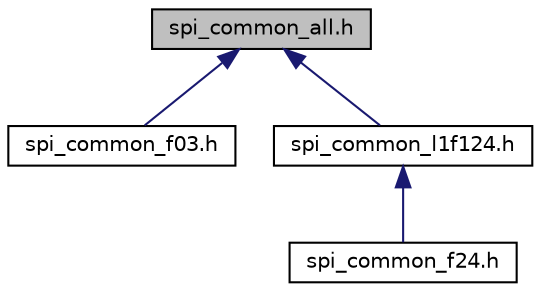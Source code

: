 digraph "spi_common_all.h"
{
  edge [fontname="Helvetica",fontsize="10",labelfontname="Helvetica",labelfontsize="10"];
  node [fontname="Helvetica",fontsize="10",shape=record];
  Node1 [label="spi_common_all.h",height=0.2,width=0.4,color="black", fillcolor="grey75", style="filled", fontcolor="black"];
  Node1 -> Node2 [dir="back",color="midnightblue",fontsize="10",style="solid",fontname="Helvetica"];
  Node2 [label="spi_common_f03.h",height=0.2,width=0.4,color="black", fillcolor="white", style="filled",URL="$spi__common__f03_8h.html"];
  Node1 -> Node3 [dir="back",color="midnightblue",fontsize="10",style="solid",fontname="Helvetica"];
  Node3 [label="spi_common_l1f124.h",height=0.2,width=0.4,color="black", fillcolor="white", style="filled",URL="$spi__common__l1f124_8h.html"];
  Node3 -> Node4 [dir="back",color="midnightblue",fontsize="10",style="solid",fontname="Helvetica"];
  Node4 [label="spi_common_f24.h",height=0.2,width=0.4,color="black", fillcolor="white", style="filled",URL="$spi__common__f24_8h.html"];
}
